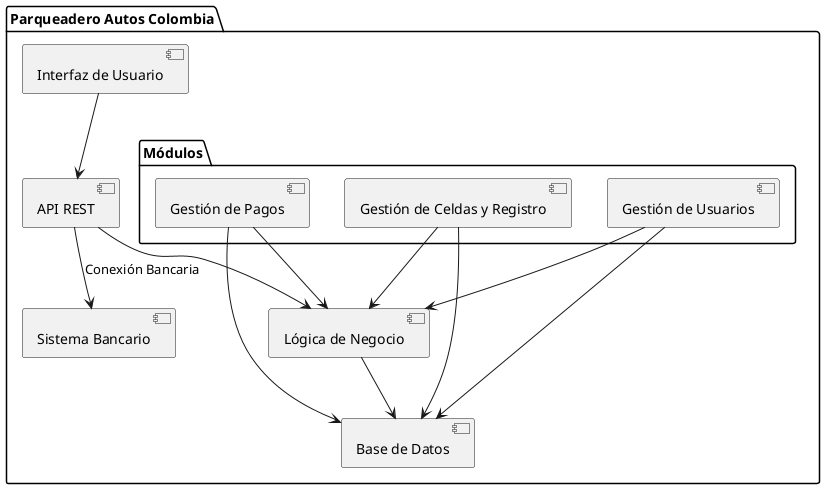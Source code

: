 @startuml
package "Parqueadero Autos Colombia" {
    [Interfaz de Usuario] -down-> [API REST]
    [API REST] -down-> [Lógica de Negocio]
    [Lógica de Negocio] -down-> [Base de Datos]

    package "Módulos" {
        [Gestión de Usuarios] --> [Lógica de Negocio]
        [Gestión de Pagos] --> [Lógica de Negocio]
        [Gestión de Celdas y Registro] --> [Lógica de Negocio]
    }

    [Gestión de Usuarios] --> [Base de Datos]
    [Gestión de Pagos] --> [Base de Datos]
    [Gestión de Celdas y Registro] --> [Base de Datos]

    [API REST] --> [Sistema Bancario] : Conexión Bancaria
}
@enduml
